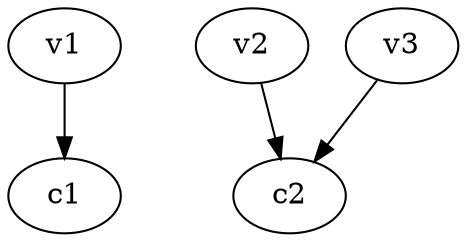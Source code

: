 strict digraph  {
c1;
c2;
v1;
v2;
v3;
v1 -> c1  [weight=1];
v2 -> c2  [weight=1];
v3 -> c2  [weight=1];
}
